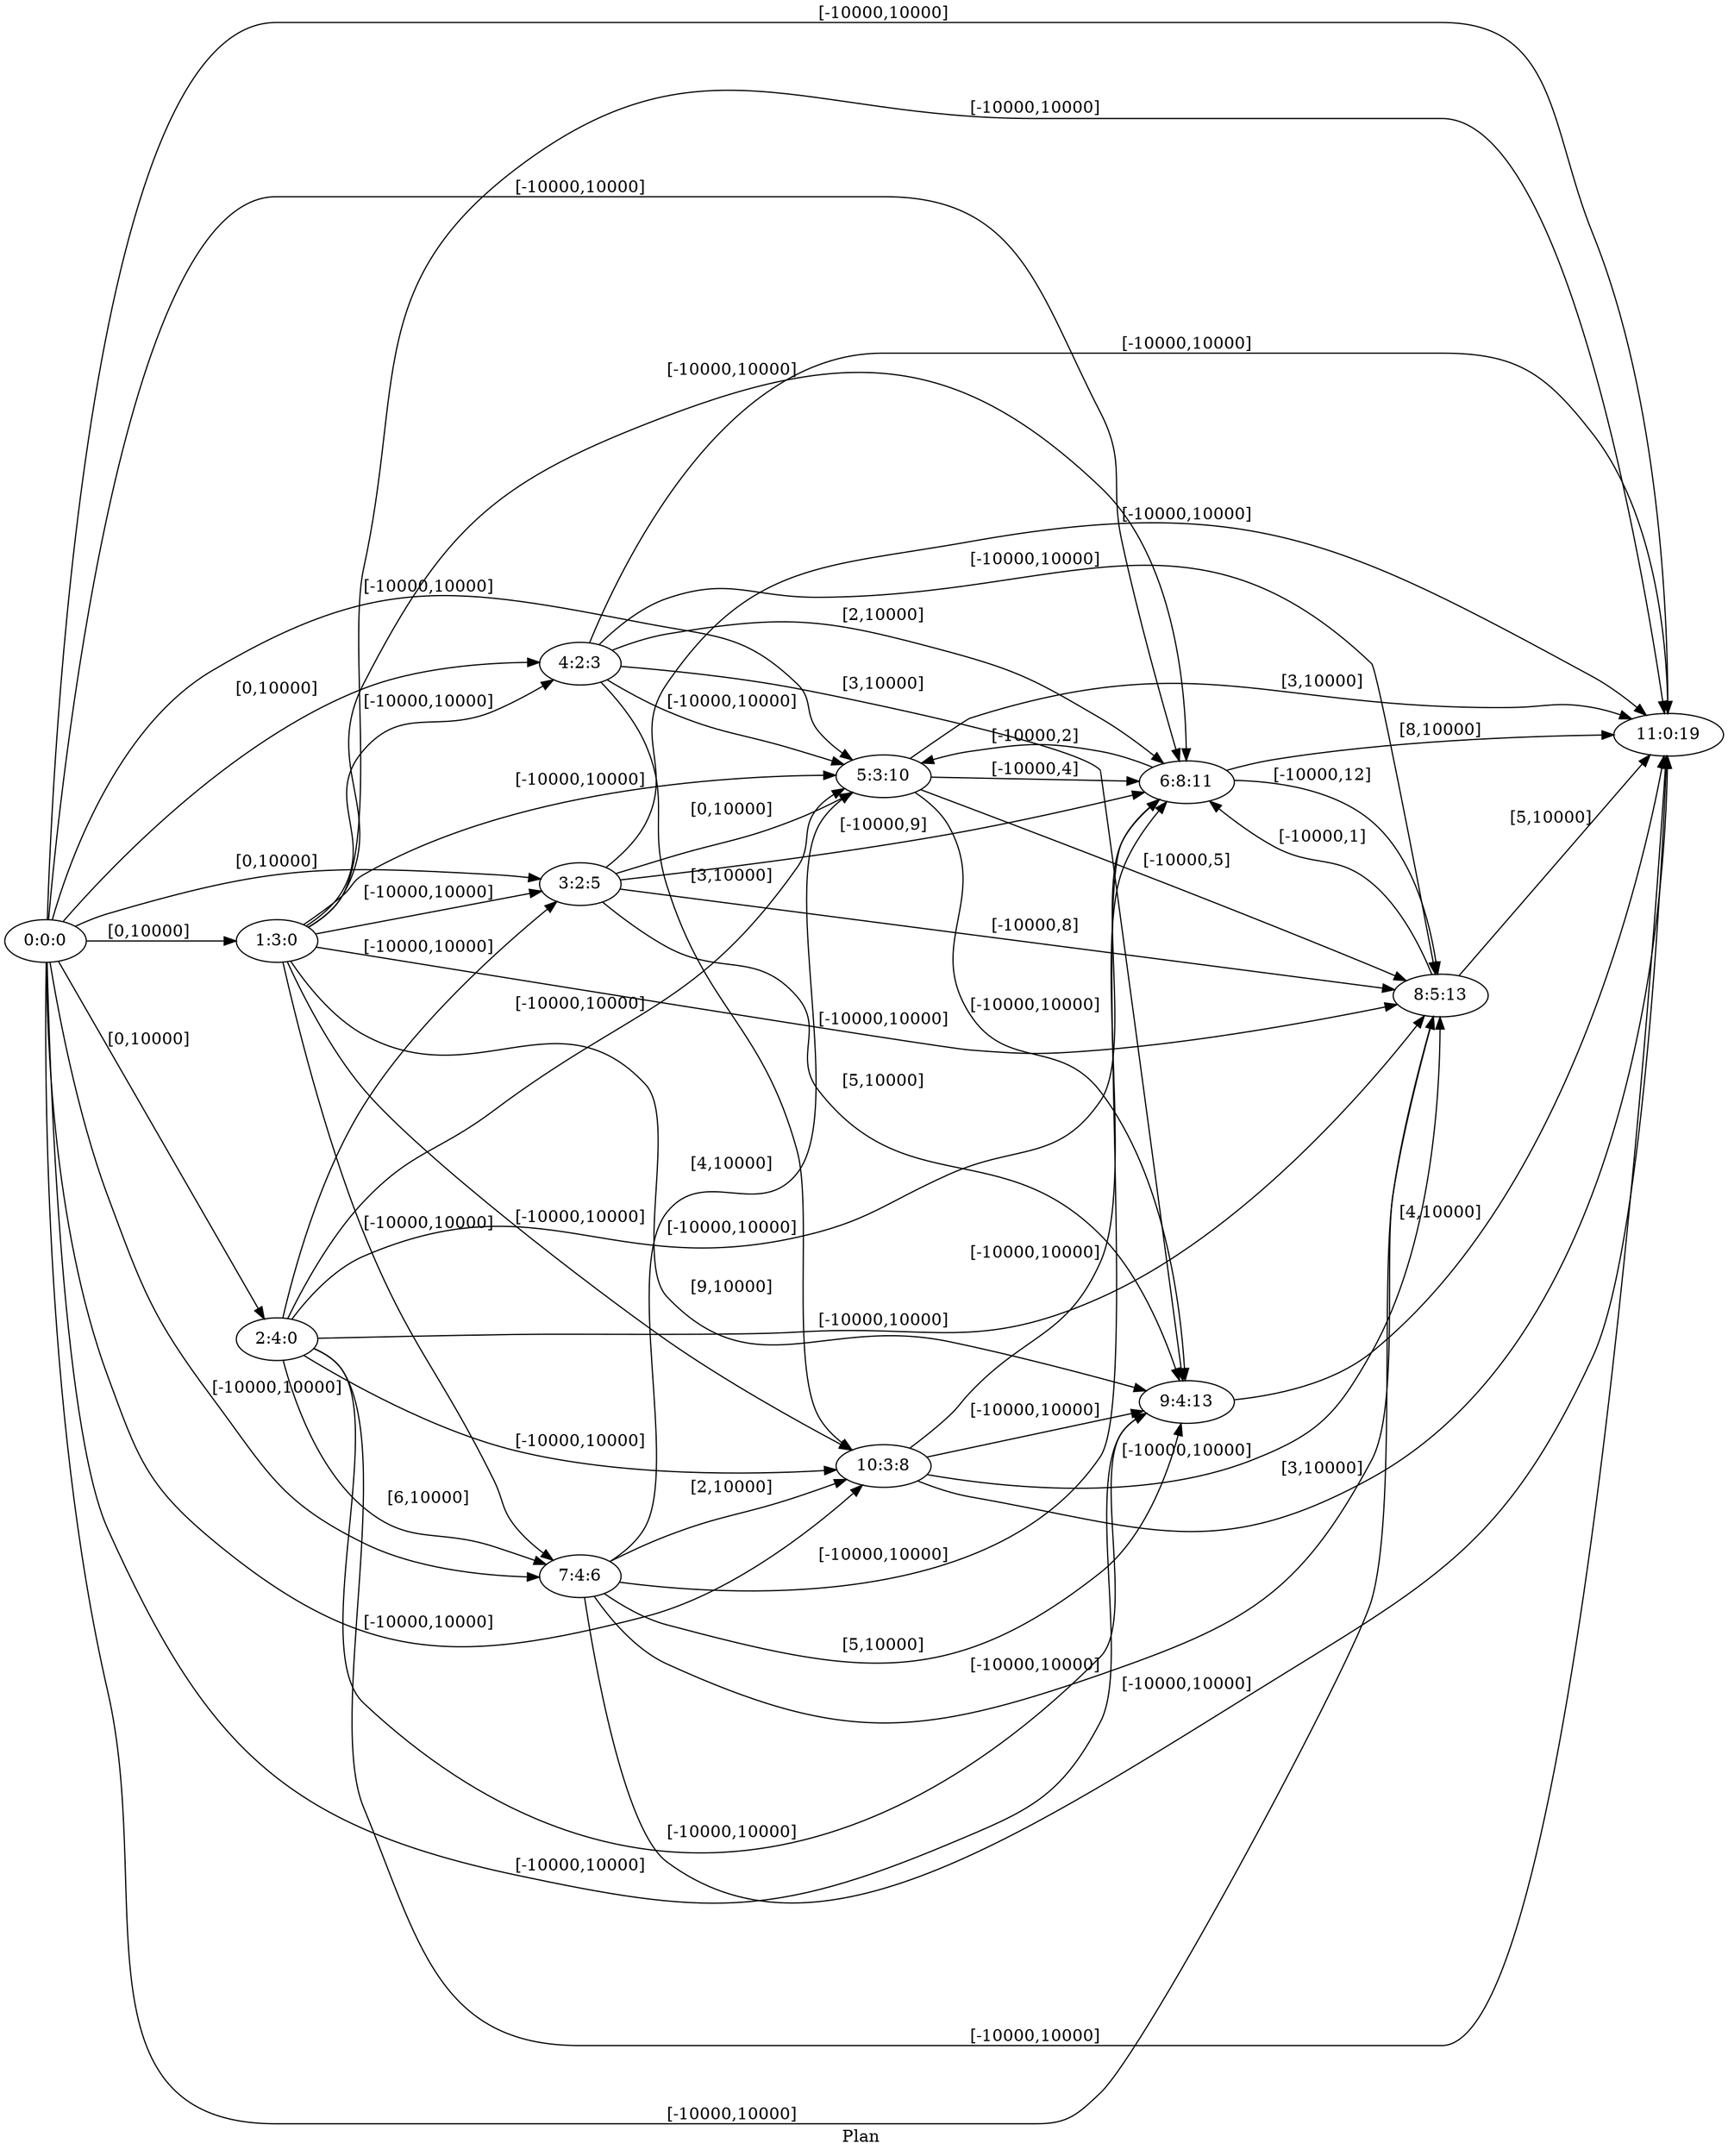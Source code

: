 digraph G {
 rankdir = LR;
 nodesep = .45; 
 size = 30;
label="Plan ";
 fldt = 0.79803;
"0:0:0"->"1:3:0"[ label = "[0,10000]"];
"0:0:0"->"2:4:0"[ label = "[0,10000]"];
"0:0:0"->"3:2:5"[ label = "[0,10000]"];
"0:0:0"->"4:2:3"[ label = "[0,10000]"];
"0:0:0"->"5:3:10"[ label = "[-10000,10000]"];
"0:0:0"->"6:8:11"[ label = "[-10000,10000]"];
"0:0:0"->"7:4:6"[ label = "[-10000,10000]"];
"0:0:0"->"8:5:13"[ label = "[-10000,10000]"];
"0:0:0"->"9:4:13"[ label = "[-10000,10000]"];
"0:0:0"->"10:3:8"[ label = "[-10000,10000]"];
"0:0:0"->"11:0:19"[ label = "[-10000,10000]"];
"1:3:0"->"3:2:5"[ label = "[-10000,10000]"];
"1:3:0"->"4:2:3"[ label = "[-10000,10000]"];
"1:3:0"->"5:3:10"[ label = "[-10000,10000]"];
"1:3:0"->"6:8:11"[ label = "[-10000,10000]"];
"1:3:0"->"7:4:6"[ label = "[-10000,10000]"];
"1:3:0"->"8:5:13"[ label = "[-10000,10000]"];
"1:3:0"->"9:4:13"[ label = "[9,10000]"];
"1:3:0"->"10:3:8"[ label = "[-10000,10000]"];
"1:3:0"->"11:0:19"[ label = "[-10000,10000]"];
"2:4:0"->"3:2:5"[ label = "[-10000,10000]"];
"2:4:0"->"5:3:10"[ label = "[-10000,10000]"];
"2:4:0"->"6:8:11"[ label = "[-10000,10000]"];
"2:4:0"->"7:4:6"[ label = "[6,10000]"];
"2:4:0"->"8:5:13"[ label = "[-10000,10000]"];
"2:4:0"->"9:4:13"[ label = "[-10000,10000]"];
"2:4:0"->"10:3:8"[ label = "[-10000,10000]"];
"2:4:0"->"11:0:19"[ label = "[-10000,10000]"];
"3:2:5"->"5:3:10"[ label = "[0,10000]"];
"3:2:5"->"6:8:11"[ label = "[-10000,9]"];
"3:2:5"->"8:5:13"[ label = "[-10000,8]"];
"3:2:5"->"9:4:13"[ label = "[5,10000]"];
"3:2:5"->"11:0:19"[ label = "[-10000,10000]"];
"4:2:3"->"5:3:10"[ label = "[-10000,10000]"];
"4:2:3"->"6:8:11"[ label = "[2,10000]"];
"4:2:3"->"8:5:13"[ label = "[-10000,10000]"];
"4:2:3"->"9:4:13"[ label = "[3,10000]"];
"4:2:3"->"10:3:8"[ label = "[3,10000]"];
"4:2:3"->"11:0:19"[ label = "[-10000,10000]"];
"5:3:10"->"6:8:11"[ label = "[-10000,4]"];
"5:3:10"->"8:5:13"[ label = "[-10000,5]"];
"5:3:10"->"9:4:13"[ label = "[-10000,10000]"];
"5:3:10"->"11:0:19"[ label = "[3,10000]"];
"6:8:11"->"5:3:10"[ label = "[-10000,2]"];
"6:8:11"->"8:5:13"[ label = "[-10000,12]"];
"6:8:11"->"11:0:19"[ label = "[8,10000]"];
"7:4:6"->"5:3:10"[ label = "[4,10000]"];
"7:4:6"->"6:8:11"[ label = "[-10000,10000]"];
"7:4:6"->"8:5:13"[ label = "[-10000,10000]"];
"7:4:6"->"9:4:13"[ label = "[5,10000]"];
"7:4:6"->"10:3:8"[ label = "[2,10000]"];
"7:4:6"->"11:0:19"[ label = "[-10000,10000]"];
"8:5:13"->"6:8:11"[ label = "[-10000,1]"];
"8:5:13"->"11:0:19"[ label = "[5,10000]"];
"9:4:13"->"11:0:19"[ label = "[4,10000]"];
"10:3:8"->"6:8:11"[ label = "[-10000,10000]"];
"10:3:8"->"8:5:13"[ label = "[-10000,10000]"];
"10:3:8"->"9:4:13"[ label = "[-10000,10000]"];
"10:3:8"->"11:0:19"[ label = "[3,10000]"];
}
